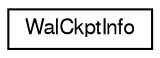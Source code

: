 digraph "Graphical Class Hierarchy"
{
  edge [fontname="FreeSans",fontsize="10",labelfontname="FreeSans",labelfontsize="10"];
  node [fontname="FreeSans",fontsize="10",shape=record];
  rankdir="LR";
  Node0 [label="WalCkptInfo",height=0.2,width=0.4,color="black", fillcolor="white", style="filled",URL="$structWalCkptInfo.html"];
}
